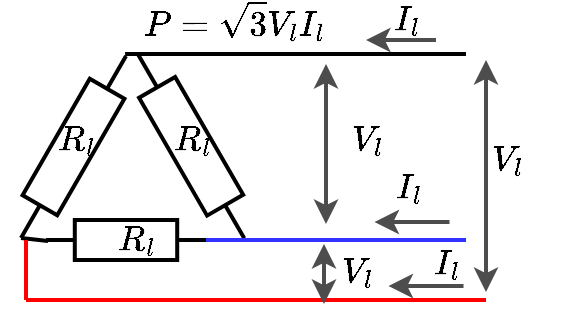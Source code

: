 <mxfile version="14.2.4" type="embed">
    <diagram id="rJOnGa1QxiRa2Mr5iQem" name="Page-1">
        <mxGraphModel dx="699" dy="516" grid="1" gridSize="10" guides="1" tooltips="1" connect="1" arrows="1" fold="1" page="1" pageScale="1" pageWidth="827" pageHeight="1169" math="1" shadow="0">
            <root>
                <mxCell id="0"/>
                <mxCell id="1" parent="0"/>
                <mxCell id="8" value="" style="endArrow=none;html=1;strokeWidth=2;entryX=0;entryY=0.5;entryDx=0;entryDy=0;entryPerimeter=0;" parent="1" edge="1" target="10">
                    <mxGeometry width="50" height="50" relative="1" as="geometry">
                        <mxPoint x="241" y="340.5" as="sourcePoint"/>
                        <mxPoint x="218.5" y="338.966" as="targetPoint"/>
                    </mxGeometry>
                </mxCell>
                <mxCell id="10" value="" style="pointerEvents=1;verticalLabelPosition=bottom;shadow=0;dashed=0;align=center;html=1;verticalAlign=top;shape=mxgraph.electrical.resistors.resistor_1;rotation=-60;strokeWidth=2;" parent="1" vertex="1">
                    <mxGeometry x="201.25" y="283.5" width="105" height="20" as="geometry"/>
                </mxCell>
                <mxCell id="11" value="" style="pointerEvents=1;verticalLabelPosition=bottom;shadow=0;dashed=0;align=center;html=1;verticalAlign=top;shape=mxgraph.electrical.resistors.resistor_1;rotation=0;strokeWidth=2;" parent="1" vertex="1">
                    <mxGeometry x="240" y="330" width="80" height="20" as="geometry"/>
                </mxCell>
                <mxCell id="13" value="" style="pointerEvents=1;verticalLabelPosition=bottom;shadow=0;dashed=0;align=center;html=1;verticalAlign=top;shape=mxgraph.electrical.resistors.resistor_1;rotation=60;strokeWidth=2;perimeterSpacing=2;" parent="1" vertex="1">
                    <mxGeometry x="259.4" y="282.73" width="106.31" height="20.83" as="geometry"/>
                </mxCell>
                <mxCell id="16" value="" style="endArrow=none;html=1;strokeColor=#3333FF;strokeWidth=2;" parent="1" edge="1">
                    <mxGeometry width="50" height="50" relative="1" as="geometry">
                        <mxPoint x="320" y="340" as="sourcePoint"/>
                        <mxPoint x="450" y="340" as="targetPoint"/>
                    </mxGeometry>
                </mxCell>
                <mxCell id="18" value="" style="endArrow=none;html=1;strokeWidth=2;strokeColor=#FF0000;" parent="1" edge="1">
                    <mxGeometry width="50" height="50" relative="1" as="geometry">
                        <mxPoint x="230" y="370" as="sourcePoint"/>
                        <mxPoint x="460" y="370" as="targetPoint"/>
                    </mxGeometry>
                </mxCell>
                <mxCell id="20" value="" style="endArrow=classic;startArrow=classic;html=1;strokeWidth=2;strokeColor=#4D4D4D;" parent="1" edge="1">
                    <mxGeometry width="50" height="50" relative="1" as="geometry">
                        <mxPoint x="379" y="372" as="sourcePoint"/>
                        <mxPoint x="379" y="342" as="targetPoint"/>
                    </mxGeometry>
                </mxCell>
                <mxCell id="24" value="$$V_l$$" style="text;html=1;align=center;verticalAlign=middle;resizable=0;points=[];autosize=1;fontSize=15;" parent="1" vertex="1">
                    <mxGeometry x="365" y="280" width="70" height="20" as="geometry"/>
                </mxCell>
                <mxCell id="25" value="" style="endArrow=classic;startArrow=classic;html=1;strokeWidth=2;strokeColor=#4D4D4D;" parent="1" edge="1">
                    <mxGeometry width="50" height="50" relative="1" as="geometry">
                        <mxPoint x="380" y="332" as="sourcePoint"/>
                        <mxPoint x="380" y="252" as="targetPoint"/>
                    </mxGeometry>
                </mxCell>
                <mxCell id="26" value="$$V_l$$" style="text;html=1;align=center;verticalAlign=middle;resizable=0;points=[];autosize=1;fontSize=15;" parent="1" vertex="1">
                    <mxGeometry x="360" y="346" width="70" height="20" as="geometry"/>
                </mxCell>
                <mxCell id="28" value="$$I_l$$" style="text;html=1;align=center;verticalAlign=middle;resizable=0;points=[];autosize=1;fontSize=15;" parent="1" vertex="1">
                    <mxGeometry x="410" y="342" width="60" height="20" as="geometry"/>
                </mxCell>
                <mxCell id="30" value="" style="endArrow=classic;html=1;strokeColor=#4D4D4D;strokeWidth=2;fontSize=15;" parent="1" edge="1">
                    <mxGeometry width="50" height="50" relative="1" as="geometry">
                        <mxPoint x="448.75" y="363" as="sourcePoint"/>
                        <mxPoint x="411.25" y="363" as="targetPoint"/>
                    </mxGeometry>
                </mxCell>
                <mxCell id="34" value="" style="endArrow=classic;html=1;strokeColor=#4D4D4D;strokeWidth=2;fontSize=15;" parent="1" edge="1">
                    <mxGeometry width="50" height="50" relative="1" as="geometry">
                        <mxPoint x="435" y="240" as="sourcePoint"/>
                        <mxPoint x="400" y="240" as="targetPoint"/>
                    </mxGeometry>
                </mxCell>
                <mxCell id="35" value="$$I_l$$" style="text;html=1;align=center;verticalAlign=middle;resizable=0;points=[];autosize=1;fontSize=15;" parent="1" vertex="1">
                    <mxGeometry x="390" y="220" width="60" height="20" as="geometry"/>
                </mxCell>
                <mxCell id="38" value="$$I_l$$" style="text;html=1;align=center;verticalAlign=middle;resizable=0;points=[];autosize=1;fontSize=15;" parent="1" vertex="1">
                    <mxGeometry x="391" y="303.56" width="60" height="20" as="geometry"/>
                </mxCell>
                <mxCell id="39" value="$$R_l$$" style="text;html=1;align=center;verticalAlign=middle;resizable=0;points=[];autosize=1;fontSize=15;" parent="1" vertex="1">
                    <mxGeometry x="277.55" y="280" width="70" height="20" as="geometry"/>
                </mxCell>
                <mxCell id="41" value="$$R_l$$" style="text;html=1;align=center;verticalAlign=middle;resizable=0;points=[];autosize=1;fontSize=15;" parent="1" vertex="1">
                    <mxGeometry x="220" y="280" width="70" height="20" as="geometry"/>
                </mxCell>
                <mxCell id="42" value="$$R_l$$" style="text;html=1;align=center;verticalAlign=middle;resizable=0;points=[];autosize=1;fontSize=15;" parent="1" vertex="1">
                    <mxGeometry x="250" y="330" width="70" height="20" as="geometry"/>
                </mxCell>
                <mxCell id="43" value="$$P=\sqrt{3}V_lI_l$$" style="text;html=1;align=center;verticalAlign=middle;resizable=0;points=[];autosize=1;fontSize=15;" parent="1" vertex="1">
                    <mxGeometry x="259.4" y="220" width="150" height="20" as="geometry"/>
                </mxCell>
                <mxCell id="48" value="" style="endArrow=none;html=1;strokeWidth=2;" edge="1" parent="1">
                    <mxGeometry width="50" height="50" relative="1" as="geometry">
                        <mxPoint x="279.55" y="247" as="sourcePoint"/>
                        <mxPoint x="450" y="247" as="targetPoint"/>
                    </mxGeometry>
                </mxCell>
                <mxCell id="53" value="" style="endArrow=none;html=1;strokeWidth=2;strokeColor=#FF0000;" edge="1" parent="1">
                    <mxGeometry width="50" height="50" relative="1" as="geometry">
                        <mxPoint x="230" y="340" as="sourcePoint"/>
                        <mxPoint x="230" y="370" as="targetPoint"/>
                    </mxGeometry>
                </mxCell>
                <mxCell id="55" value="" style="endArrow=classic;html=1;strokeColor=#4D4D4D;strokeWidth=2;fontSize=15;" edge="1" parent="1">
                    <mxGeometry width="50" height="50" relative="1" as="geometry">
                        <mxPoint x="441.75" y="331" as="sourcePoint"/>
                        <mxPoint x="404.25" y="331" as="targetPoint"/>
                    </mxGeometry>
                </mxCell>
                <mxCell id="56" value="" style="endArrow=classic;startArrow=classic;html=1;strokeWidth=2;strokeColor=#4D4D4D;" edge="1" parent="1">
                    <mxGeometry width="50" height="50" relative="1" as="geometry">
                        <mxPoint x="460" y="366" as="sourcePoint"/>
                        <mxPoint x="460" y="250" as="targetPoint"/>
                    </mxGeometry>
                </mxCell>
                <mxCell id="57" value="$$V_l$$" style="text;html=1;align=center;verticalAlign=middle;resizable=0;points=[];autosize=1;fontSize=15;" vertex="1" parent="1">
                    <mxGeometry x="435" y="290" width="70" height="20" as="geometry"/>
                </mxCell>
            </root>
        </mxGraphModel>
    </diagram>
</mxfile>